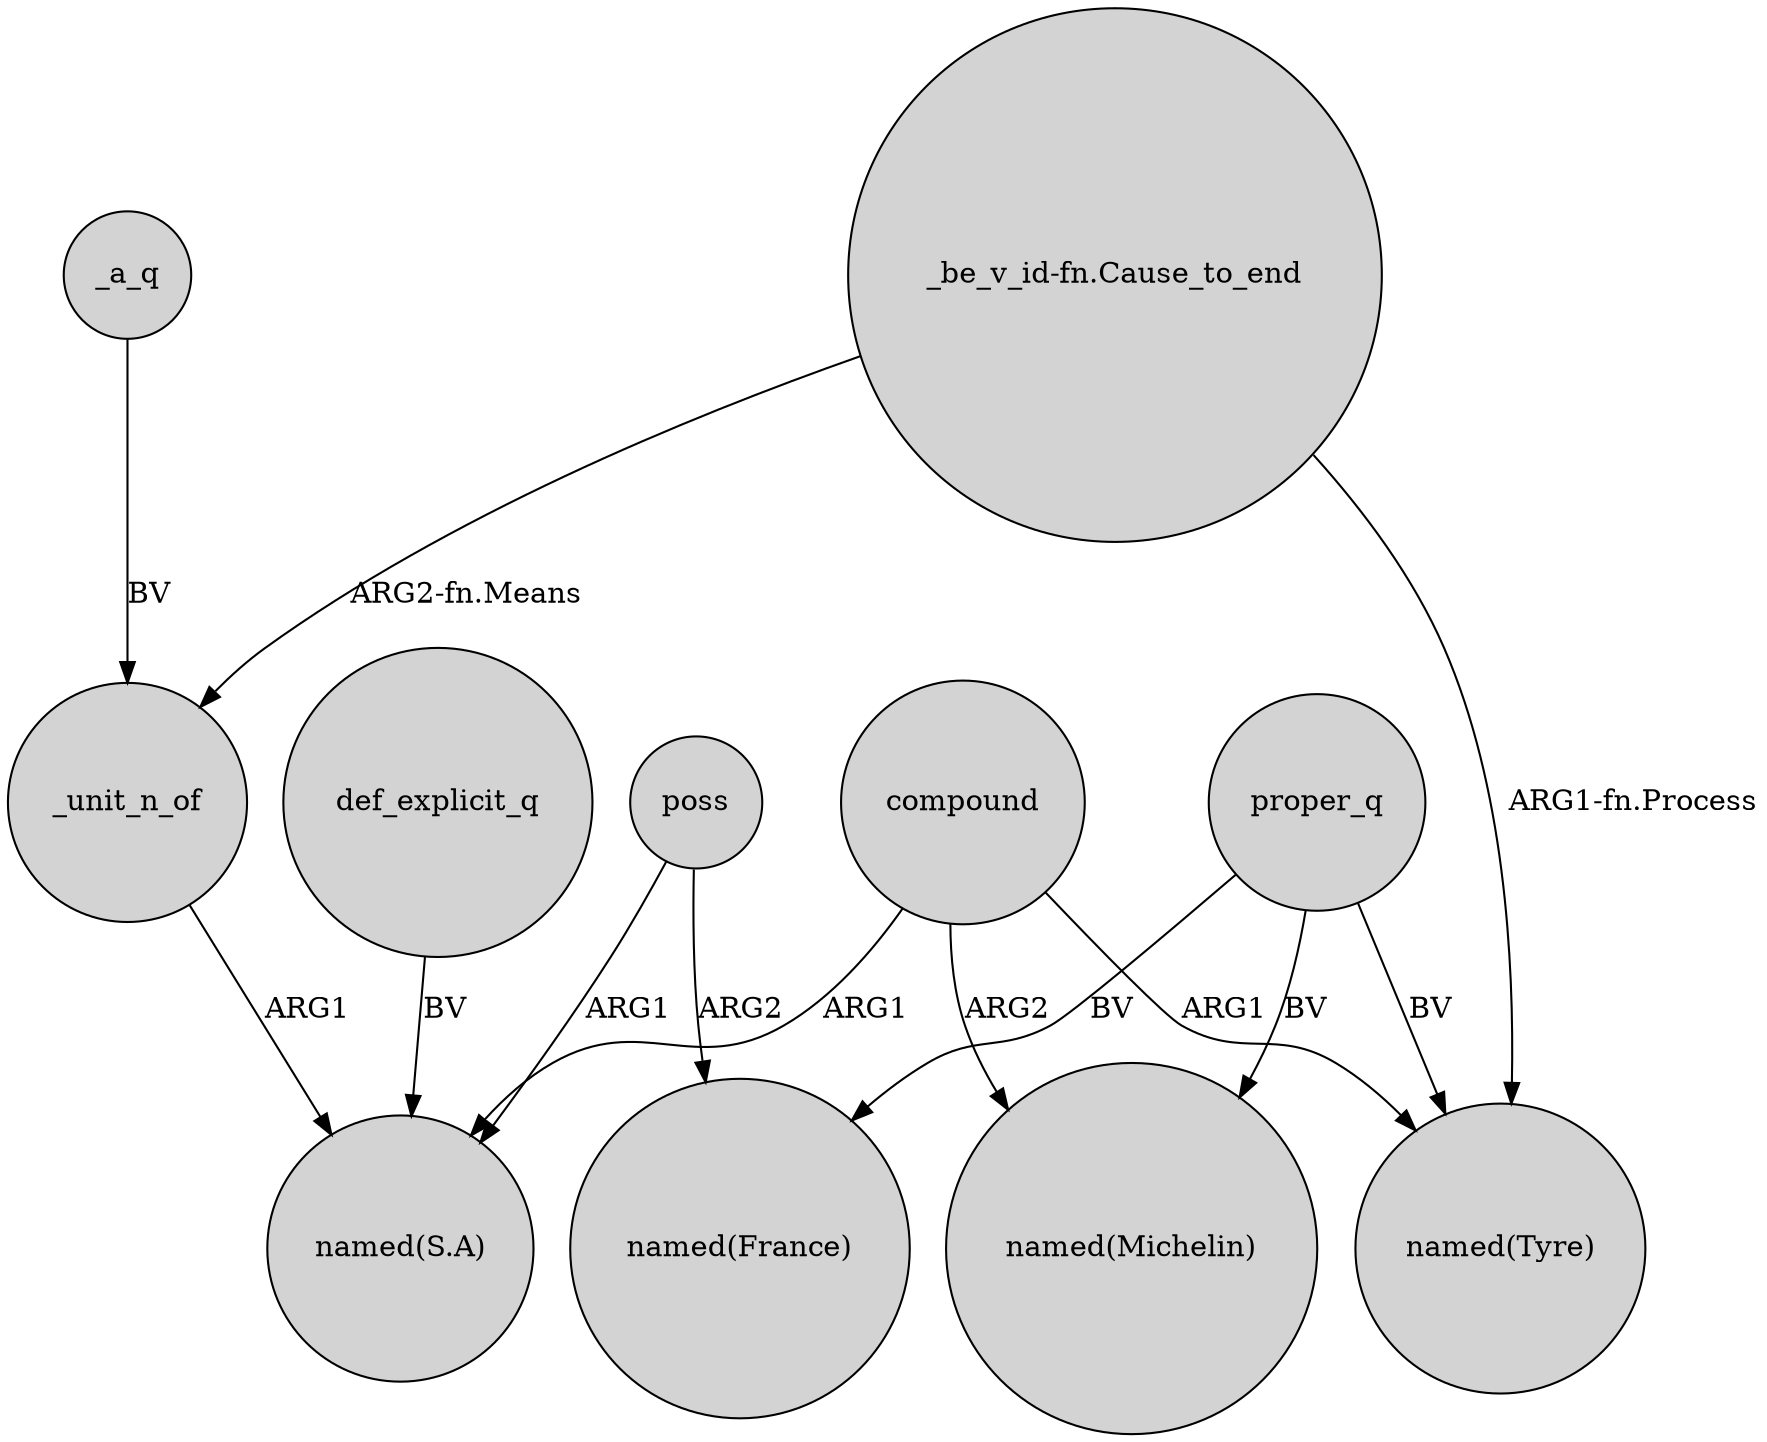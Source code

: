 digraph {
	node [shape=circle style=filled]
	poss -> "named(S.A)" [label=ARG1]
	def_explicit_q -> "named(S.A)" [label=BV]
	proper_q -> "named(France)" [label=BV]
	poss -> "named(France)" [label=ARG2]
	_unit_n_of -> "named(S.A)" [label=ARG1]
	compound -> "named(Michelin)" [label=ARG2]
	proper_q -> "named(Tyre)" [label=BV]
	"_be_v_id-fn.Cause_to_end" -> "named(Tyre)" [label="ARG1-fn.Process"]
	_a_q -> _unit_n_of [label=BV]
	compound -> "named(S.A)" [label=ARG1]
	"_be_v_id-fn.Cause_to_end" -> _unit_n_of [label="ARG2-fn.Means"]
	compound -> "named(Tyre)" [label=ARG1]
	proper_q -> "named(Michelin)" [label=BV]
}
